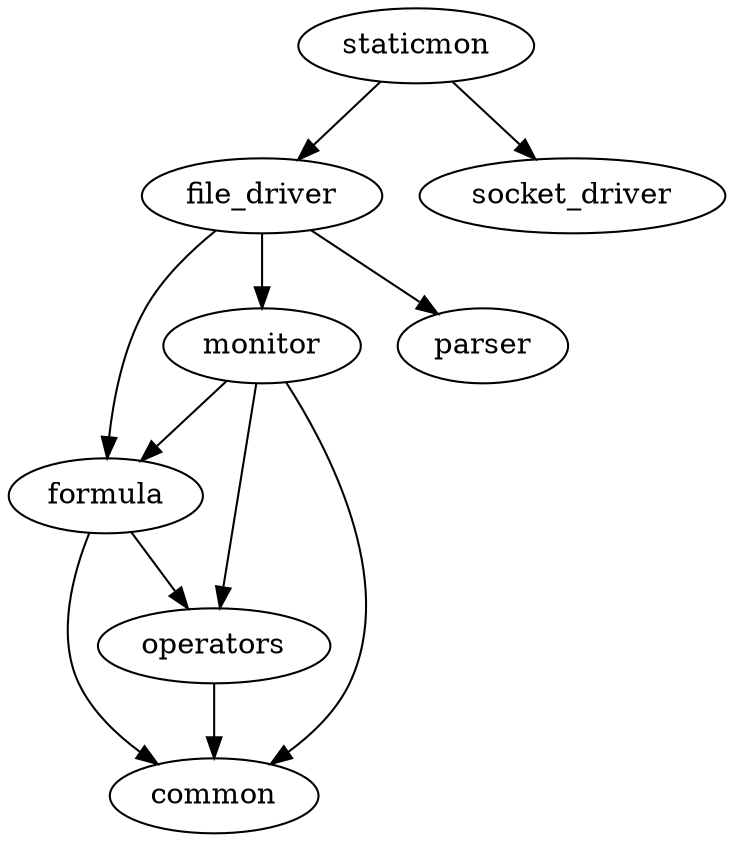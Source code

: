 digraph {
file_driver -> {formula monitor parser}
formula -> {operators common}
monitor -> {common operators formula}
operators -> {common}
staticmon -> {file_driver socket_driver}
}
